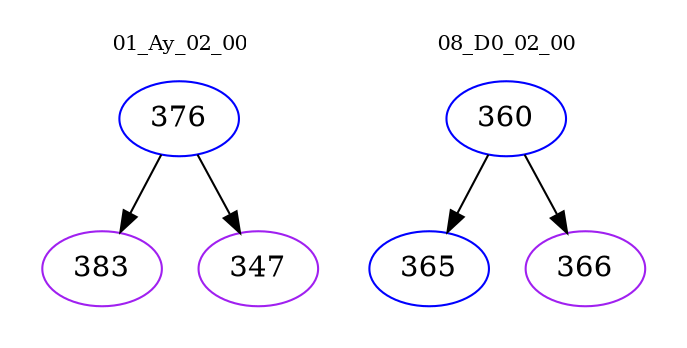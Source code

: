 digraph{
subgraph cluster_0 {
color = white
label = "01_Ay_02_00";
fontsize=10;
T0_376 [label="376", color="blue"]
T0_376 -> T0_383 [color="black"]
T0_383 [label="383", color="purple"]
T0_376 -> T0_347 [color="black"]
T0_347 [label="347", color="purple"]
}
subgraph cluster_1 {
color = white
label = "08_D0_02_00";
fontsize=10;
T1_360 [label="360", color="blue"]
T1_360 -> T1_365 [color="black"]
T1_365 [label="365", color="blue"]
T1_360 -> T1_366 [color="black"]
T1_366 [label="366", color="purple"]
}
}
